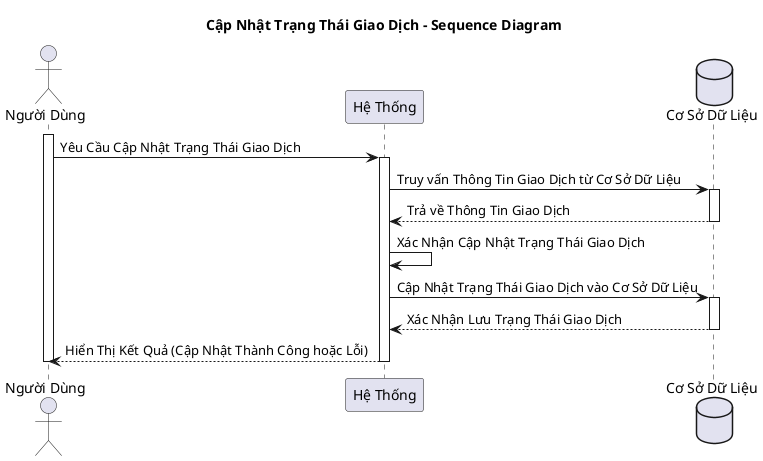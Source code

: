 @startuml
title Cập Nhật Trạng Thái Giao Dịch - Sequence Diagram

actor "Người Dùng" as user
participant "Hệ Thống" as system
database "Cơ Sở Dữ Liệu" as database

activate user
user -> system: Yêu Cầu Cập Nhật Trạng Thái Giao Dịch
activate system
system -> database: Truy vấn Thông Tin Giao Dịch từ Cơ Sở Dữ Liệu
activate database
database --> system: Trả về Thông Tin Giao Dịch
deactivate database
system -> system: Xác Nhận Cập Nhật Trạng Thái Giao Dịch
system -> database: Cập Nhật Trạng Thái Giao Dịch vào Cơ Sở Dữ Liệu
activate database
database --> system: Xác Nhận Lưu Trạng Thái Giao Dịch
deactivate database
system --> user: Hiển Thị Kết Quả (Cập Nhật Thành Công hoặc Lỗi)
deactivate system
deactivate user
@enduml
